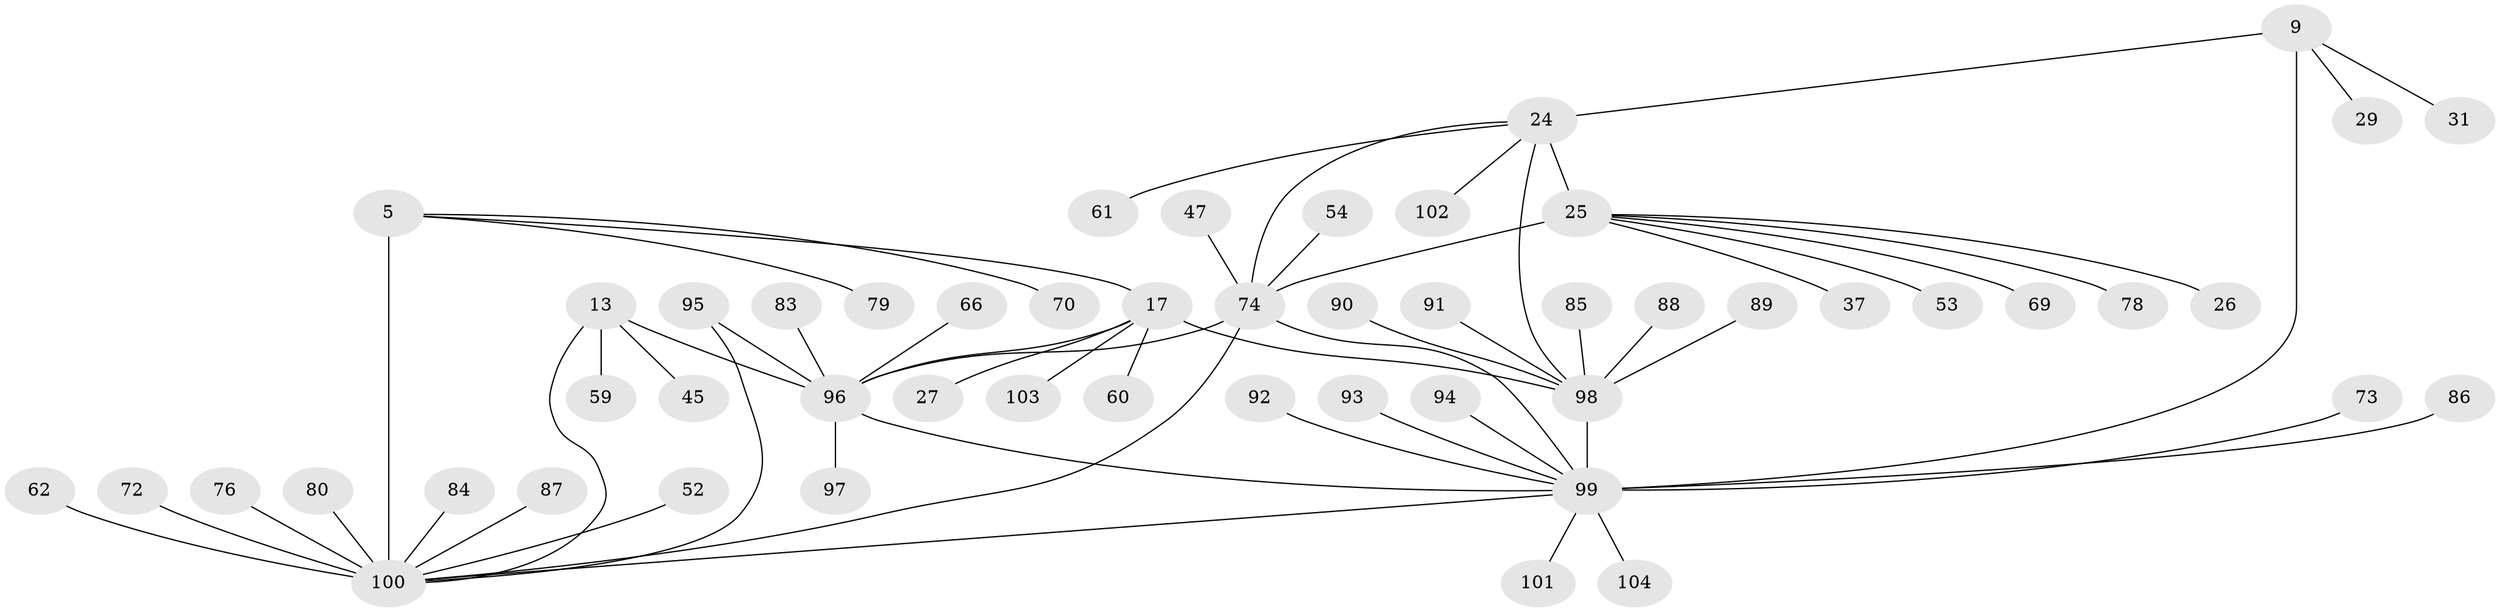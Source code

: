 // original degree distribution, {8: 0.019230769230769232, 10: 0.019230769230769232, 6: 0.07692307692307693, 7: 0.04807692307692308, 5: 0.038461538461538464, 14: 0.009615384615384616, 9: 0.019230769230769232, 11: 0.019230769230769232, 1: 0.625, 3: 0.038461538461538464, 2: 0.08653846153846154}
// Generated by graph-tools (version 1.1) at 2025/55/03/09/25 04:55:02]
// undirected, 52 vertices, 60 edges
graph export_dot {
graph [start="1"]
  node [color=gray90,style=filled];
  5 [super="+3"];
  9 [super="+8"];
  13 [super="+12"];
  17 [super="+16"];
  24 [super="+22"];
  25 [super="+21"];
  26;
  27;
  29;
  31;
  37;
  45;
  47;
  52;
  53;
  54;
  59;
  60;
  61;
  62;
  66;
  69 [super="+34+63"];
  70;
  72;
  73;
  74 [super="+23"];
  76;
  78;
  79;
  80;
  83;
  84;
  85;
  86;
  87 [super="+82"];
  88;
  89;
  90 [super="+38"];
  91;
  92 [super="+55"];
  93;
  94 [super="+75"];
  95 [super="+49"];
  96 [super="+30+44+11+15+48+58"];
  97;
  98 [super="+36+39+51+81"];
  99 [super="+65+68"];
  100 [super="+2+50+67+41"];
  101;
  102;
  103;
  104 [super="+32+77"];
  5 -- 70;
  5 -- 79;
  5 -- 17;
  5 -- 100 [weight=6];
  9 -- 29;
  9 -- 24;
  9 -- 31;
  9 -- 99 [weight=6];
  13 -- 59;
  13 -- 45;
  13 -- 96 [weight=6];
  13 -- 100;
  17 -- 27;
  17 -- 60;
  17 -- 103;
  17 -- 96;
  17 -- 98 [weight=6];
  24 -- 25 [weight=4];
  24 -- 102;
  24 -- 61;
  24 -- 74 [weight=2];
  24 -- 98;
  25 -- 26;
  25 -- 78;
  25 -- 37;
  25 -- 53;
  25 -- 69;
  25 -- 74 [weight=2];
  47 -- 74;
  52 -- 100;
  54 -- 74;
  62 -- 100;
  66 -- 96;
  72 -- 100;
  73 -- 99;
  74 -- 96;
  74 -- 100 [weight=2];
  74 -- 99 [weight=2];
  76 -- 100;
  80 -- 100;
  83 -- 96;
  84 -- 100;
  85 -- 98;
  86 -- 99;
  87 -- 100;
  88 -- 98;
  89 -- 98;
  90 -- 98;
  91 -- 98;
  92 -- 99;
  93 -- 99;
  94 -- 99;
  95 -- 96;
  95 -- 100;
  96 -- 97;
  96 -- 99;
  98 -- 99;
  99 -- 101;
  99 -- 100 [weight=2];
  99 -- 104;
}
